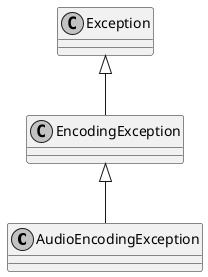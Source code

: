 @startuml
skinparam monochrome true
skinparam classAttributeIconSize 0

class AudioEncodingException {
}

EncodingException <|-- AudioEncodingException
Exception <|-- EncodingException
@enduml
